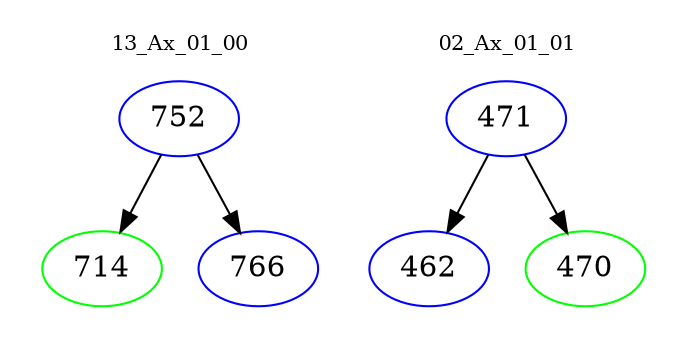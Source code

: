 digraph{
subgraph cluster_0 {
color = white
label = "13_Ax_01_00";
fontsize=10;
T0_752 [label="752", color="blue"]
T0_752 -> T0_714 [color="black"]
T0_714 [label="714", color="green"]
T0_752 -> T0_766 [color="black"]
T0_766 [label="766", color="blue"]
}
subgraph cluster_1 {
color = white
label = "02_Ax_01_01";
fontsize=10;
T1_471 [label="471", color="blue"]
T1_471 -> T1_462 [color="black"]
T1_462 [label="462", color="blue"]
T1_471 -> T1_470 [color="black"]
T1_470 [label="470", color="green"]
}
}
